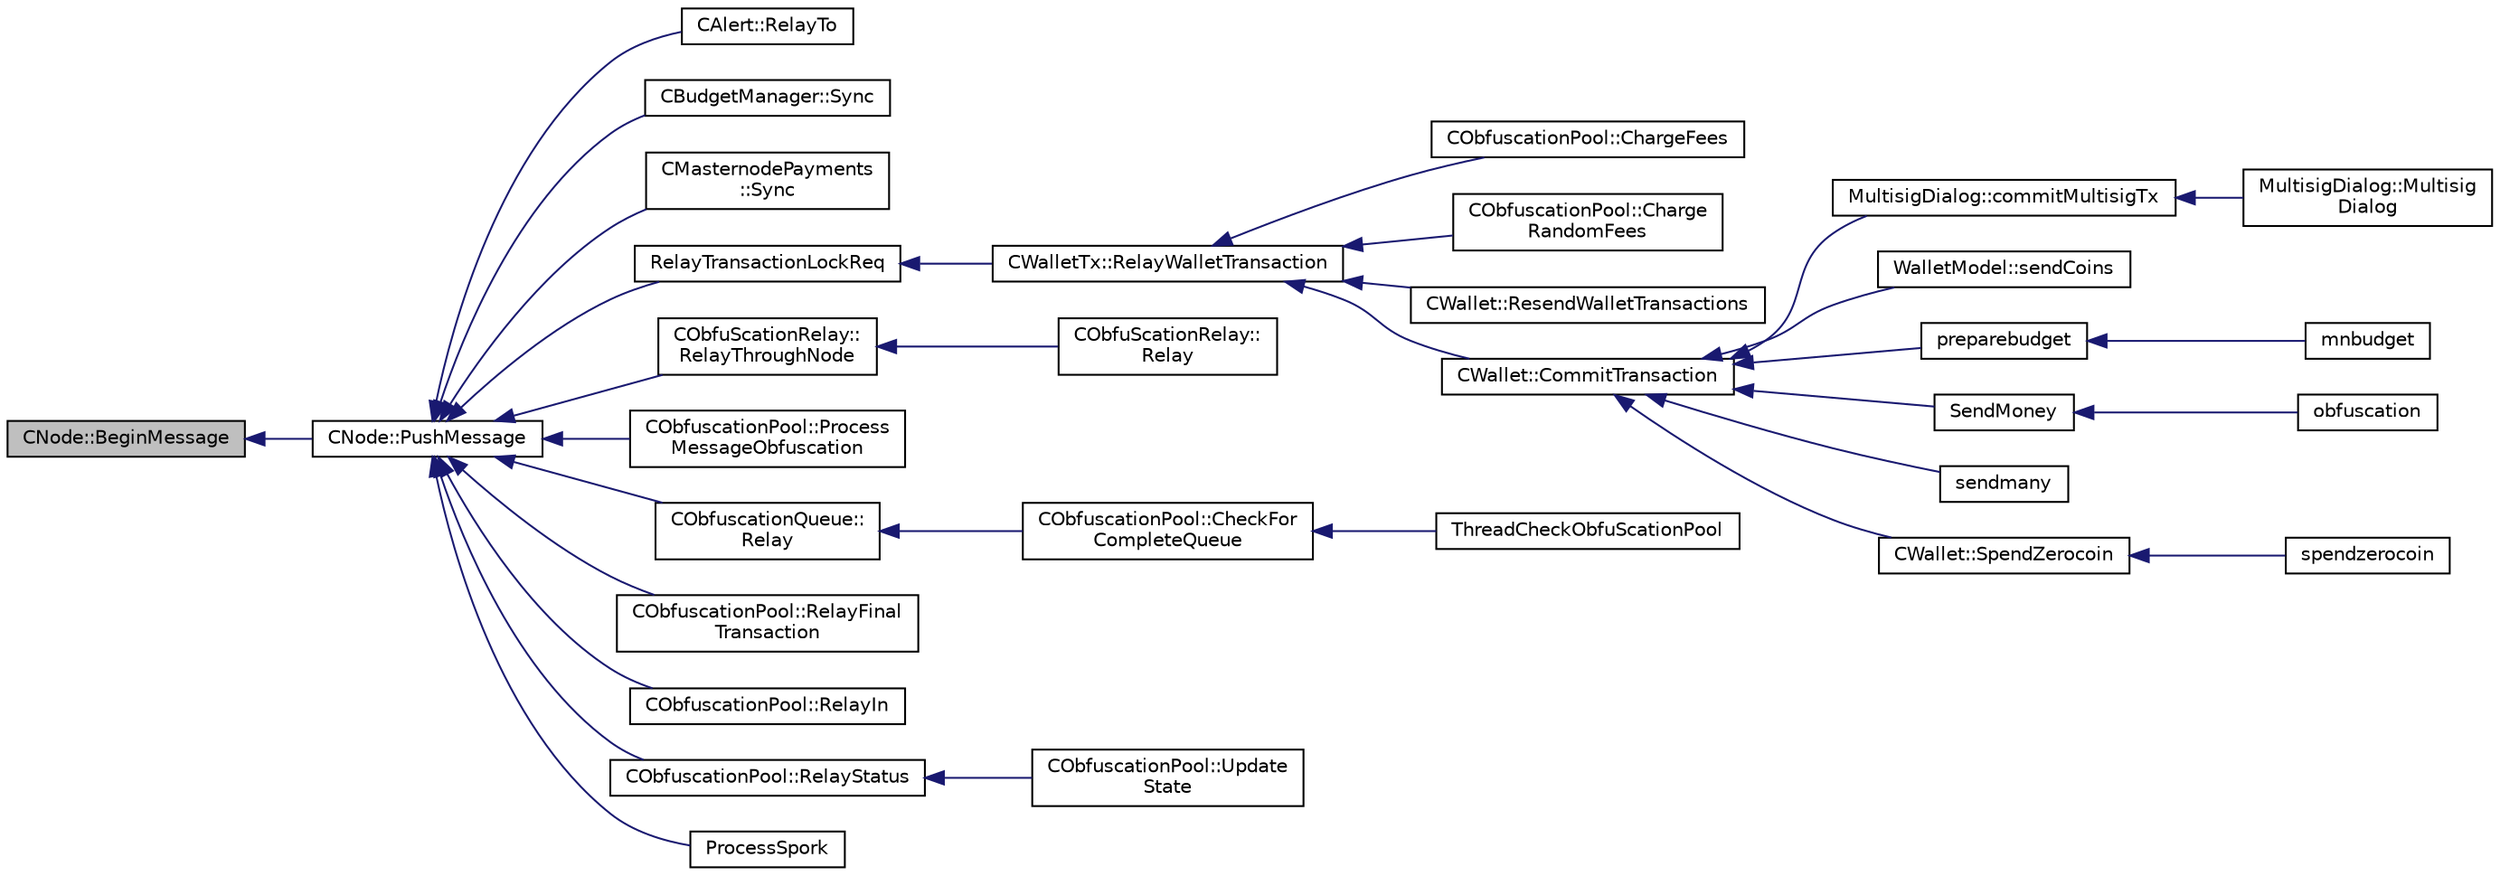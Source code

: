 digraph "CNode::BeginMessage"
{
  edge [fontname="Helvetica",fontsize="10",labelfontname="Helvetica",labelfontsize="10"];
  node [fontname="Helvetica",fontsize="10",shape=record];
  rankdir="LR";
  Node69 [label="CNode::BeginMessage",height=0.2,width=0.4,color="black", fillcolor="grey75", style="filled", fontcolor="black"];
  Node69 -> Node70 [dir="back",color="midnightblue",fontsize="10",style="solid",fontname="Helvetica"];
  Node70 [label="CNode::PushMessage",height=0.2,width=0.4,color="black", fillcolor="white", style="filled",URL="$class_c_node.html#a204fda3d33404cb37698c085b1583ab2"];
  Node70 -> Node71 [dir="back",color="midnightblue",fontsize="10",style="solid",fontname="Helvetica"];
  Node71 [label="CAlert::RelayTo",height=0.2,width=0.4,color="black", fillcolor="white", style="filled",URL="$class_c_alert.html#a21a801f1a5978889722771d4eb13bf37"];
  Node70 -> Node72 [dir="back",color="midnightblue",fontsize="10",style="solid",fontname="Helvetica"];
  Node72 [label="CBudgetManager::Sync",height=0.2,width=0.4,color="black", fillcolor="white", style="filled",URL="$class_c_budget_manager.html#ab24ec088c09d18c03ae539f2bbe19743"];
  Node70 -> Node73 [dir="back",color="midnightblue",fontsize="10",style="solid",fontname="Helvetica"];
  Node73 [label="CMasternodePayments\l::Sync",height=0.2,width=0.4,color="black", fillcolor="white", style="filled",URL="$class_c_masternode_payments.html#a7363554e7f7a23a718e2b50980c7516f"];
  Node70 -> Node74 [dir="back",color="midnightblue",fontsize="10",style="solid",fontname="Helvetica"];
  Node74 [label="RelayTransactionLockReq",height=0.2,width=0.4,color="black", fillcolor="white", style="filled",URL="$net_8h.html#a83d330c7d36395aa1a22d4aebddaf499"];
  Node74 -> Node75 [dir="back",color="midnightblue",fontsize="10",style="solid",fontname="Helvetica"];
  Node75 [label="CWalletTx::RelayWalletTransaction",height=0.2,width=0.4,color="black", fillcolor="white", style="filled",URL="$group__map_wallet.html#ga1eac2a5eea87ed88b73777bea5c733b6"];
  Node75 -> Node76 [dir="back",color="midnightblue",fontsize="10",style="solid",fontname="Helvetica"];
  Node76 [label="CObfuscationPool::ChargeFees",height=0.2,width=0.4,color="black", fillcolor="white", style="filled",URL="$class_c_obfuscation_pool.html#a683c9cff6eb710592b4cf81f3076fe25",tooltip="Charge fees to bad actors (Charge clients a fee if they&#39;re abusive) "];
  Node75 -> Node77 [dir="back",color="midnightblue",fontsize="10",style="solid",fontname="Helvetica"];
  Node77 [label="CObfuscationPool::Charge\lRandomFees",height=0.2,width=0.4,color="black", fillcolor="white", style="filled",URL="$class_c_obfuscation_pool.html#a5853e64dcd6b6125ba9e52688eee29a3",tooltip="Rarely charge fees to pay miners. "];
  Node75 -> Node78 [dir="back",color="midnightblue",fontsize="10",style="solid",fontname="Helvetica"];
  Node78 [label="CWallet::ResendWalletTransactions",height=0.2,width=0.4,color="black", fillcolor="white", style="filled",URL="$group__map_wallet.html#gaef8d6e5b4701ca3a64486c4232acc3fa"];
  Node75 -> Node79 [dir="back",color="midnightblue",fontsize="10",style="solid",fontname="Helvetica"];
  Node79 [label="CWallet::CommitTransaction",height=0.2,width=0.4,color="black", fillcolor="white", style="filled",URL="$group___actions.html#gaa13fbeaebd271f910a54cc5b82d73fde",tooltip="Call after CreateTransaction unless you want to abort. "];
  Node79 -> Node80 [dir="back",color="midnightblue",fontsize="10",style="solid",fontname="Helvetica"];
  Node80 [label="MultisigDialog::commitMultisigTx",height=0.2,width=0.4,color="black", fillcolor="white", style="filled",URL="$class_multisig_dialog.html#a4b8f46adc64493a801bffb464b7c09ea"];
  Node80 -> Node81 [dir="back",color="midnightblue",fontsize="10",style="solid",fontname="Helvetica"];
  Node81 [label="MultisigDialog::Multisig\lDialog",height=0.2,width=0.4,color="black", fillcolor="white", style="filled",URL="$class_multisig_dialog.html#af8ff2a9f6dc05a9468d955cb428c6474"];
  Node79 -> Node82 [dir="back",color="midnightblue",fontsize="10",style="solid",fontname="Helvetica"];
  Node82 [label="WalletModel::sendCoins",height=0.2,width=0.4,color="black", fillcolor="white", style="filled",URL="$class_wallet_model.html#a53443aca544c824550f21e5f87e4ec39"];
  Node79 -> Node83 [dir="back",color="midnightblue",fontsize="10",style="solid",fontname="Helvetica"];
  Node83 [label="preparebudget",height=0.2,width=0.4,color="black", fillcolor="white", style="filled",URL="$rpcmasternode-budget_8cpp.html#a8c07f1b00f74d9d2227428a552679b8c"];
  Node83 -> Node84 [dir="back",color="midnightblue",fontsize="10",style="solid",fontname="Helvetica"];
  Node84 [label="mnbudget",height=0.2,width=0.4,color="black", fillcolor="white", style="filled",URL="$rpcmasternode-budget_8cpp.html#aeabbf924be4d2ce4bedb28a394e1fc6b"];
  Node79 -> Node85 [dir="back",color="midnightblue",fontsize="10",style="solid",fontname="Helvetica"];
  Node85 [label="SendMoney",height=0.2,width=0.4,color="black", fillcolor="white", style="filled",URL="$rpcmasternode_8cpp.html#a49669702f73a24c1d1dc5a08d7c0785f"];
  Node85 -> Node86 [dir="back",color="midnightblue",fontsize="10",style="solid",fontname="Helvetica"];
  Node86 [label="obfuscation",height=0.2,width=0.4,color="black", fillcolor="white", style="filled",URL="$rpcmasternode_8cpp.html#a6cdbacc257b42445f0c6122a061af2ca"];
  Node79 -> Node87 [dir="back",color="midnightblue",fontsize="10",style="solid",fontname="Helvetica"];
  Node87 [label="sendmany",height=0.2,width=0.4,color="black", fillcolor="white", style="filled",URL="$rpcwallet_8cpp.html#adeb5f23f20fb4e589dab23cadf75c92d"];
  Node79 -> Node88 [dir="back",color="midnightblue",fontsize="10",style="solid",fontname="Helvetica"];
  Node88 [label="CWallet::SpendZerocoin",height=0.2,width=0.4,color="black", fillcolor="white", style="filled",URL="$class_c_wallet.html#aedd0ae4e683ee642272e170b7afd33fe"];
  Node88 -> Node89 [dir="back",color="midnightblue",fontsize="10",style="solid",fontname="Helvetica"];
  Node89 [label="spendzerocoin",height=0.2,width=0.4,color="black", fillcolor="white", style="filled",URL="$rpcwallet_8cpp.html#adea64c692ec279a1a3a2c9143f264955"];
  Node70 -> Node90 [dir="back",color="midnightblue",fontsize="10",style="solid",fontname="Helvetica"];
  Node90 [label="CObfuScationRelay::\lRelayThroughNode",height=0.2,width=0.4,color="black", fillcolor="white", style="filled",URL="$class_c_obfu_scation_relay.html#a68272322a5123591a9f57a8ff07943f6"];
  Node90 -> Node91 [dir="back",color="midnightblue",fontsize="10",style="solid",fontname="Helvetica"];
  Node91 [label="CObfuScationRelay::\lRelay",height=0.2,width=0.4,color="black", fillcolor="white", style="filled",URL="$class_c_obfu_scation_relay.html#ae3bb081dc03a7c07be2a85ca2512f581"];
  Node70 -> Node92 [dir="back",color="midnightblue",fontsize="10",style="solid",fontname="Helvetica"];
  Node92 [label="CObfuscationPool::Process\lMessageObfuscation",height=0.2,width=0.4,color="black", fillcolor="white", style="filled",URL="$class_c_obfuscation_pool.html#a9018f786df376b190c391bbf774be9d6",tooltip="Process a Obfuscation message using the Obfuscation protocol. "];
  Node70 -> Node93 [dir="back",color="midnightblue",fontsize="10",style="solid",fontname="Helvetica"];
  Node93 [label="CObfuscationQueue::\lRelay",height=0.2,width=0.4,color="black", fillcolor="white", style="filled",URL="$class_c_obfuscation_queue.html#a64da4819a28a700dc363f03e444d468c"];
  Node93 -> Node94 [dir="back",color="midnightblue",fontsize="10",style="solid",fontname="Helvetica"];
  Node94 [label="CObfuscationPool::CheckFor\lCompleteQueue",height=0.2,width=0.4,color="black", fillcolor="white", style="filled",URL="$class_c_obfuscation_pool.html#ad8fc2b9e329de37d3a78bcf51d475696"];
  Node94 -> Node95 [dir="back",color="midnightblue",fontsize="10",style="solid",fontname="Helvetica"];
  Node95 [label="ThreadCheckObfuScationPool",height=0.2,width=0.4,color="black", fillcolor="white", style="filled",URL="$obfuscation_8h.html#a3f96a5ca9c6735e5bfac77582f0af321"];
  Node70 -> Node96 [dir="back",color="midnightblue",fontsize="10",style="solid",fontname="Helvetica"];
  Node96 [label="CObfuscationPool::RelayFinal\lTransaction",height=0.2,width=0.4,color="black", fillcolor="white", style="filled",URL="$class_c_obfuscation_pool.html#ad4e4c2c2ee843c824b3534a47e26cead"];
  Node70 -> Node97 [dir="back",color="midnightblue",fontsize="10",style="solid",fontname="Helvetica"];
  Node97 [label="CObfuscationPool::RelayIn",height=0.2,width=0.4,color="black", fillcolor="white", style="filled",URL="$class_c_obfuscation_pool.html#ab49e7abe067bbc0b610a12750d4f5bf2"];
  Node70 -> Node98 [dir="back",color="midnightblue",fontsize="10",style="solid",fontname="Helvetica"];
  Node98 [label="CObfuscationPool::RelayStatus",height=0.2,width=0.4,color="black", fillcolor="white", style="filled",URL="$class_c_obfuscation_pool.html#a7e152493086856e4a0d7614886ced692"];
  Node98 -> Node99 [dir="back",color="midnightblue",fontsize="10",style="solid",fontname="Helvetica"];
  Node99 [label="CObfuscationPool::Update\lState",height=0.2,width=0.4,color="black", fillcolor="white", style="filled",URL="$class_c_obfuscation_pool.html#a4b32548a55c50b6b637c642234902870"];
  Node70 -> Node100 [dir="back",color="midnightblue",fontsize="10",style="solid",fontname="Helvetica"];
  Node100 [label="ProcessSpork",height=0.2,width=0.4,color="black", fillcolor="white", style="filled",URL="$spork_8h.html#a3f9c24c1f4c012152fb4422ca981610a"];
}
